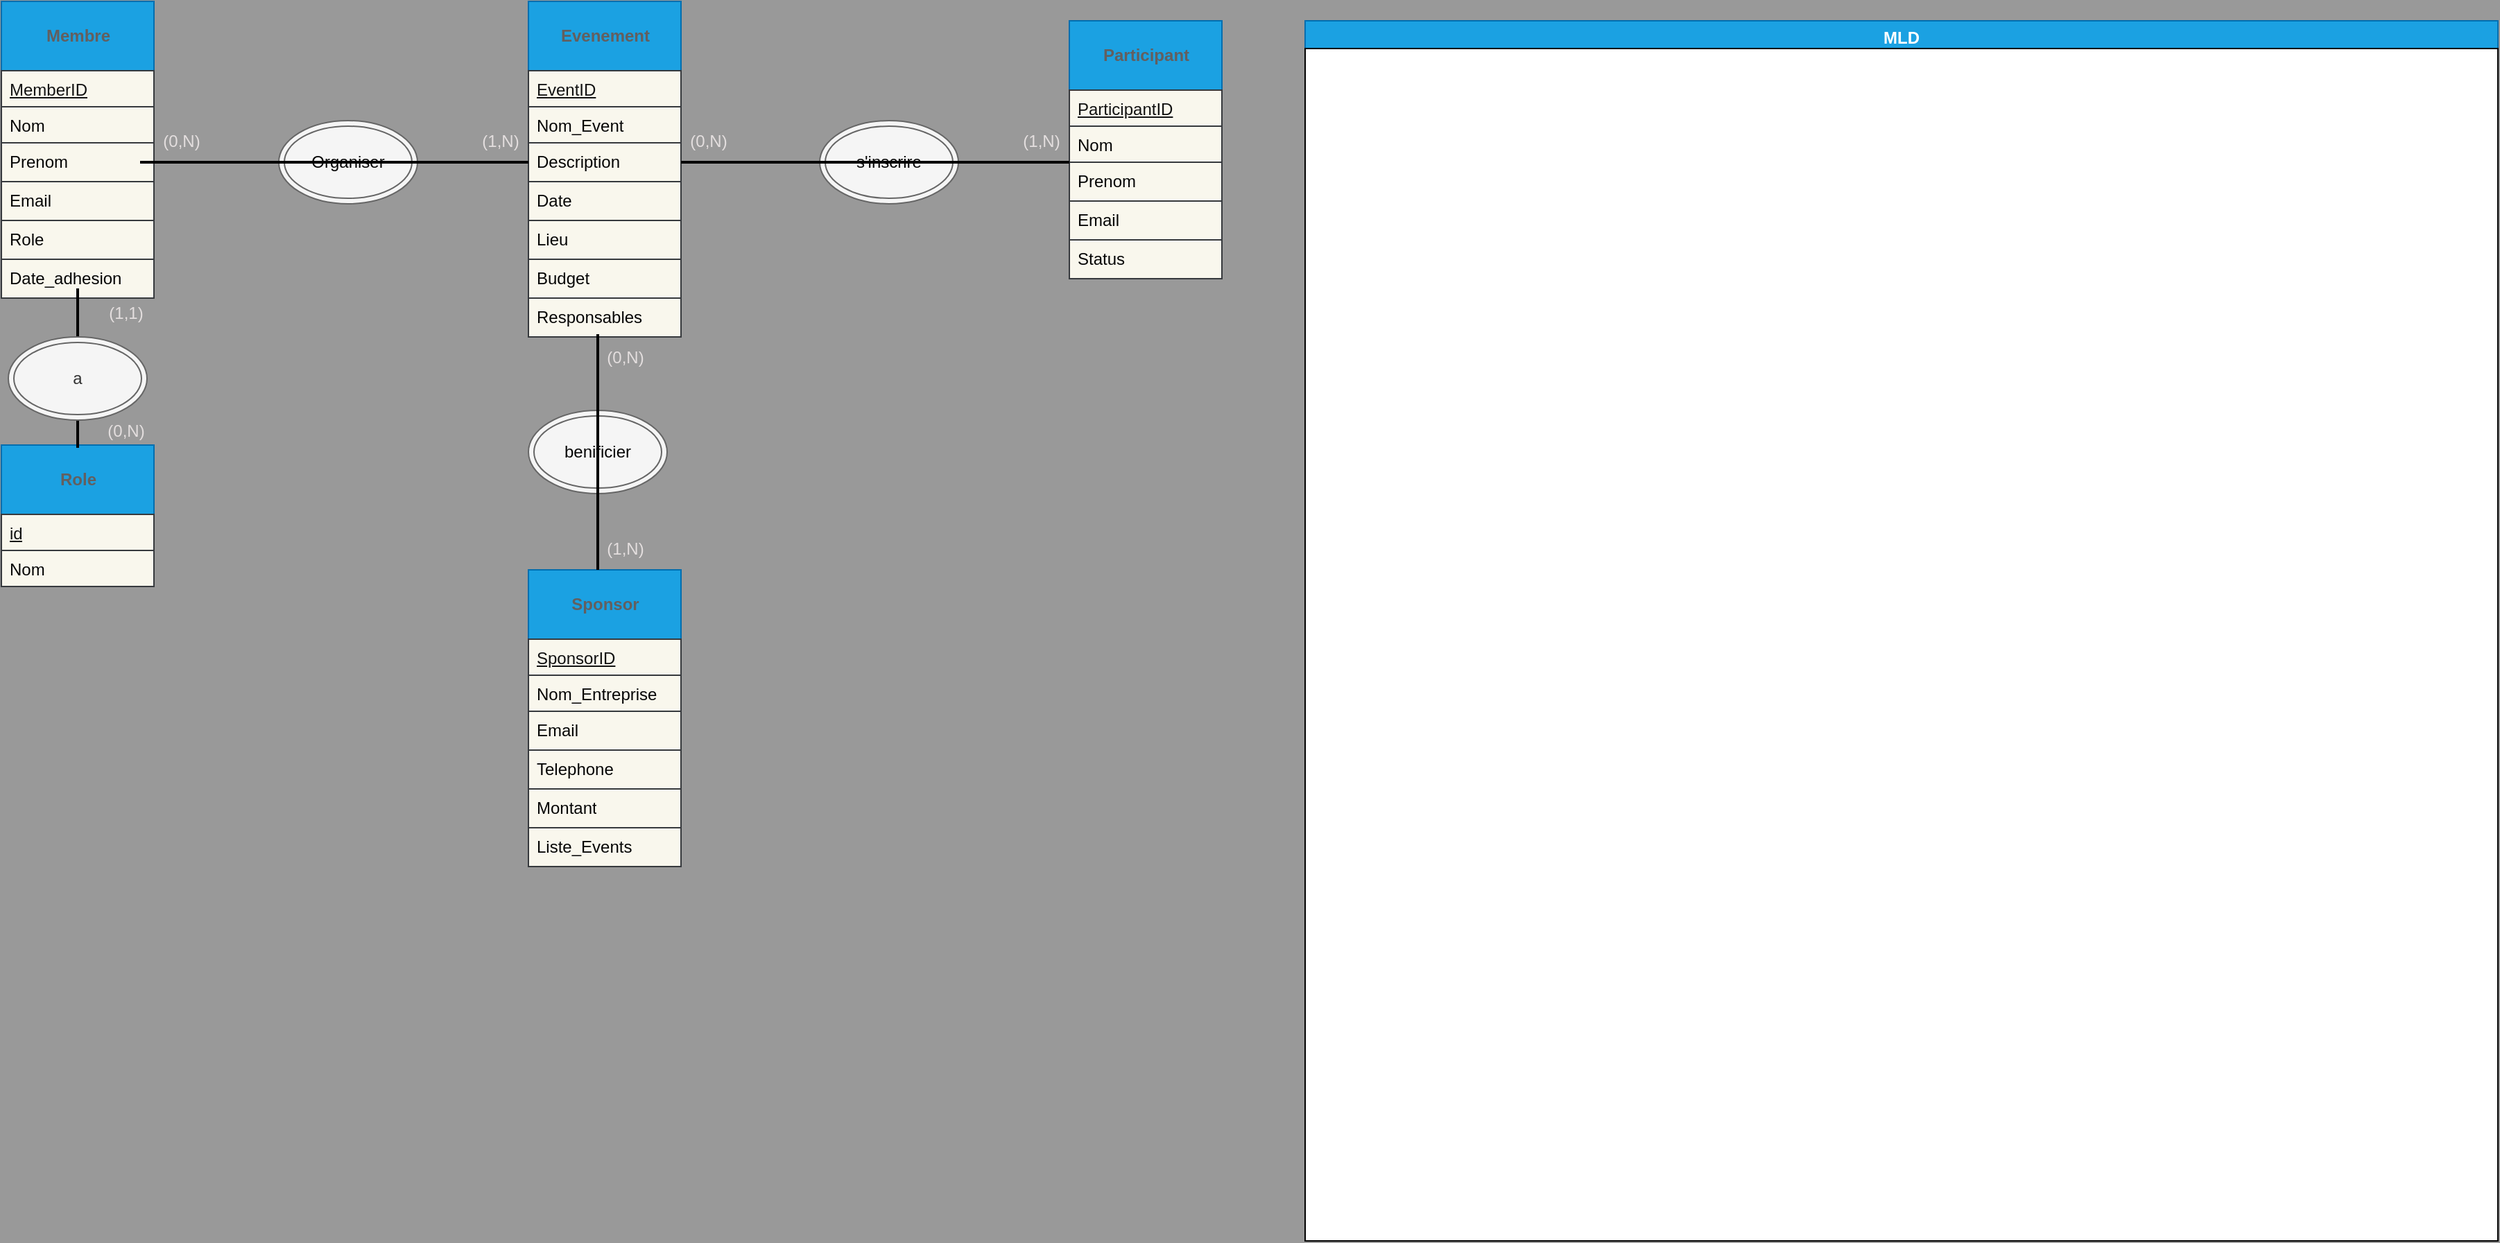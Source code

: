 <mxfile>
    <diagram id="ZrLal-XOiZgCTJbsKCH0" name="Page-1">
        <mxGraphModel dx="1097" dy="716" grid="1" gridSize="10" guides="1" tooltips="1" connect="0" arrows="1" fold="1" page="1" pageScale="1" pageWidth="850" pageHeight="1100" background="#999999" math="0" shadow="0">
            <root>
                <mxCell id="0"/>
                <mxCell id="1" parent="0"/>
                <mxCell id="4" value="&lt;font color=&quot;#635f5f&quot;&gt;&lt;b&gt;Membre&lt;/b&gt;&lt;/font&gt;" style="swimlane;fontStyle=0;childLayout=stackLayout;horizontal=1;startSize=50;fillColor=#1ba1e2;horizontalStack=0;resizeParent=1;resizeParentMax=0;resizeLast=0;collapsible=1;marginBottom=0;html=1;strokeColor=#006EAF;fontColor=#ffffff;" parent="1" vertex="1">
                    <mxGeometry x="130" y="50" width="110" height="214" as="geometry">
                        <mxRectangle x="130" y="110" width="80" height="50" as="alternateBounds"/>
                    </mxGeometry>
                </mxCell>
                <mxCell id="5" value="&lt;font color=&quot;#121212&quot;&gt;&lt;u&gt;MemberID&lt;/u&gt;&lt;/font&gt;" style="text;strokeColor=#36393d;fillColor=#f9f7ed;align=left;verticalAlign=top;spacingLeft=4;spacingRight=4;overflow=hidden;rotatable=0;points=[[0,0.5],[1,0.5]];portConstraint=eastwest;whiteSpace=wrap;html=1;" parent="4" vertex="1">
                    <mxGeometry y="50" width="110" height="26" as="geometry"/>
                </mxCell>
                <mxCell id="6" value="&lt;font color=&quot;#050505&quot;&gt;Nom&lt;/font&gt;" style="text;strokeColor=#36393d;fillColor=#f9f7ed;align=left;verticalAlign=top;spacingLeft=4;spacingRight=4;overflow=hidden;rotatable=0;points=[[0,0.5],[1,0.5]];portConstraint=eastwest;whiteSpace=wrap;html=1;" parent="4" vertex="1">
                    <mxGeometry y="76" width="110" height="26" as="geometry"/>
                </mxCell>
                <mxCell id="27" value="&lt;font color=&quot;#050505&quot;&gt;Prenom&lt;/font&gt;" style="text;strokeColor=#36393d;fillColor=#f9f7ed;align=left;verticalAlign=top;spacingLeft=4;spacingRight=4;overflow=hidden;rotatable=0;points=[[0,0.5],[1,0.5]];portConstraint=eastwest;whiteSpace=wrap;html=1;" parent="4" vertex="1">
                    <mxGeometry y="102" width="110" height="28" as="geometry"/>
                </mxCell>
                <mxCell id="25" value="&lt;font color=&quot;#050505&quot;&gt;Email&lt;/font&gt;" style="text;strokeColor=#36393d;fillColor=#f9f7ed;align=left;verticalAlign=top;spacingLeft=4;spacingRight=4;overflow=hidden;rotatable=0;points=[[0,0.5],[1,0.5]];portConstraint=eastwest;whiteSpace=wrap;html=1;" parent="4" vertex="1">
                    <mxGeometry y="130" width="110" height="28" as="geometry"/>
                </mxCell>
                <mxCell id="7" value="&lt;font color=&quot;#050505&quot;&gt;Role&lt;/font&gt;" style="text;strokeColor=#36393d;fillColor=#f9f7ed;align=left;verticalAlign=top;spacingLeft=4;spacingRight=4;overflow=hidden;rotatable=0;points=[[0,0.5],[1,0.5]];portConstraint=eastwest;whiteSpace=wrap;html=1;" parent="4" vertex="1">
                    <mxGeometry y="158" width="110" height="28" as="geometry"/>
                </mxCell>
                <mxCell id="26" value="&lt;font color=&quot;#050505&quot;&gt;Date_adhesion&lt;/font&gt;" style="text;strokeColor=#36393d;fillColor=#f9f7ed;align=left;verticalAlign=top;spacingLeft=4;spacingRight=4;overflow=hidden;rotatable=0;points=[[0,0.5],[1,0.5]];portConstraint=eastwest;whiteSpace=wrap;html=1;" parent="4" vertex="1">
                    <mxGeometry y="186" width="110" height="28" as="geometry"/>
                </mxCell>
                <mxCell id="28" value="&lt;font color=&quot;#635f5f&quot;&gt;&lt;b&gt;Evenement&lt;/b&gt;&lt;/font&gt;" style="swimlane;fontStyle=0;childLayout=stackLayout;horizontal=1;startSize=50;fillColor=#1ba1e2;horizontalStack=0;resizeParent=1;resizeParentMax=0;resizeLast=0;collapsible=1;marginBottom=0;html=1;strokeColor=#006EAF;fontColor=#ffffff;" parent="1" vertex="1">
                    <mxGeometry x="510" y="50" width="110" height="242" as="geometry">
                        <mxRectangle x="130" y="110" width="80" height="50" as="alternateBounds"/>
                    </mxGeometry>
                </mxCell>
                <mxCell id="29" value="&lt;font color=&quot;#121212&quot;&gt;&lt;u&gt;EventID&lt;/u&gt;&lt;/font&gt;" style="text;strokeColor=#36393d;fillColor=#f9f7ed;align=left;verticalAlign=top;spacingLeft=4;spacingRight=4;overflow=hidden;rotatable=0;points=[[0,0.5],[1,0.5]];portConstraint=eastwest;whiteSpace=wrap;html=1;" parent="28" vertex="1">
                    <mxGeometry y="50" width="110" height="26" as="geometry"/>
                </mxCell>
                <mxCell id="30" value="&lt;font color=&quot;#050505&quot;&gt;Nom_Event&lt;/font&gt;" style="text;strokeColor=#36393d;fillColor=#f9f7ed;align=left;verticalAlign=top;spacingLeft=4;spacingRight=4;overflow=hidden;rotatable=0;points=[[0,0.5],[1,0.5]];portConstraint=eastwest;whiteSpace=wrap;html=1;" parent="28" vertex="1">
                    <mxGeometry y="76" width="110" height="26" as="geometry"/>
                </mxCell>
                <mxCell id="31" value="&lt;font color=&quot;#050505&quot;&gt;Description&lt;/font&gt;" style="text;strokeColor=#36393d;fillColor=#f9f7ed;align=left;verticalAlign=top;spacingLeft=4;spacingRight=4;overflow=hidden;rotatable=0;points=[[0,0.5],[1,0.5]];portConstraint=eastwest;whiteSpace=wrap;html=1;" parent="28" vertex="1">
                    <mxGeometry y="102" width="110" height="28" as="geometry"/>
                </mxCell>
                <mxCell id="32" value="&lt;font color=&quot;#050505&quot;&gt;Date&lt;/font&gt;" style="text;strokeColor=#36393d;fillColor=#f9f7ed;align=left;verticalAlign=top;spacingLeft=4;spacingRight=4;overflow=hidden;rotatable=0;points=[[0,0.5],[1,0.5]];portConstraint=eastwest;whiteSpace=wrap;html=1;" parent="28" vertex="1">
                    <mxGeometry y="130" width="110" height="28" as="geometry"/>
                </mxCell>
                <mxCell id="33" value="&lt;font color=&quot;#050505&quot;&gt;Lieu&lt;/font&gt;" style="text;strokeColor=#36393d;fillColor=#f9f7ed;align=left;verticalAlign=top;spacingLeft=4;spacingRight=4;overflow=hidden;rotatable=0;points=[[0,0.5],[1,0.5]];portConstraint=eastwest;whiteSpace=wrap;html=1;" parent="28" vertex="1">
                    <mxGeometry y="158" width="110" height="28" as="geometry"/>
                </mxCell>
                <mxCell id="34" value="&lt;font color=&quot;#050505&quot;&gt;Budget&lt;/font&gt;" style="text;strokeColor=#36393d;fillColor=#f9f7ed;align=left;verticalAlign=top;spacingLeft=4;spacingRight=4;overflow=hidden;rotatable=0;points=[[0,0.5],[1,0.5]];portConstraint=eastwest;whiteSpace=wrap;html=1;" parent="28" vertex="1">
                    <mxGeometry y="186" width="110" height="28" as="geometry"/>
                </mxCell>
                <mxCell id="35" value="&lt;font color=&quot;#050505&quot;&gt;Responsables&lt;/font&gt;" style="text;strokeColor=#36393d;fillColor=#f9f7ed;align=left;verticalAlign=top;spacingLeft=4;spacingRight=4;overflow=hidden;rotatable=0;points=[[0,0.5],[1,0.5]];portConstraint=eastwest;whiteSpace=wrap;html=1;" parent="28" vertex="1">
                    <mxGeometry y="214" width="110" height="28" as="geometry"/>
                </mxCell>
                <mxCell id="36" value="&lt;font color=&quot;#635f5f&quot;&gt;&lt;b&gt;Sponsor&lt;/b&gt;&lt;/font&gt;" style="swimlane;fontStyle=0;childLayout=stackLayout;horizontal=1;startSize=50;fillColor=#1ba1e2;horizontalStack=0;resizeParent=1;resizeParentMax=0;resizeLast=0;collapsible=1;marginBottom=0;html=1;strokeColor=#006EAF;fontColor=#ffffff;" parent="1" vertex="1">
                    <mxGeometry x="510" y="460" width="110" height="214" as="geometry">
                        <mxRectangle x="130" y="110" width="80" height="50" as="alternateBounds"/>
                    </mxGeometry>
                </mxCell>
                <mxCell id="37" value="&lt;font color=&quot;#121212&quot;&gt;&lt;u&gt;SponsorID&lt;/u&gt;&lt;/font&gt;" style="text;strokeColor=#36393d;fillColor=#f9f7ed;align=left;verticalAlign=top;spacingLeft=4;spacingRight=4;overflow=hidden;rotatable=0;points=[[0,0.5],[1,0.5]];portConstraint=eastwest;whiteSpace=wrap;html=1;" parent="36" vertex="1">
                    <mxGeometry y="50" width="110" height="26" as="geometry"/>
                </mxCell>
                <mxCell id="38" value="&lt;font color=&quot;#050505&quot;&gt;Nom_Entreprise&lt;/font&gt;" style="text;strokeColor=#36393d;fillColor=#f9f7ed;align=left;verticalAlign=top;spacingLeft=4;spacingRight=4;overflow=hidden;rotatable=0;points=[[0,0.5],[1,0.5]];portConstraint=eastwest;whiteSpace=wrap;html=1;" parent="36" vertex="1">
                    <mxGeometry y="76" width="110" height="26" as="geometry"/>
                </mxCell>
                <mxCell id="40" value="&lt;font color=&quot;#050505&quot;&gt;Email&lt;/font&gt;" style="text;strokeColor=#36393d;fillColor=#f9f7ed;align=left;verticalAlign=top;spacingLeft=4;spacingRight=4;overflow=hidden;rotatable=0;points=[[0,0.5],[1,0.5]];portConstraint=eastwest;whiteSpace=wrap;html=1;" parent="36" vertex="1">
                    <mxGeometry y="102" width="110" height="28" as="geometry"/>
                </mxCell>
                <mxCell id="41" value="&lt;font color=&quot;#050505&quot;&gt;Telephone&lt;/font&gt;" style="text;strokeColor=#36393d;fillColor=#f9f7ed;align=left;verticalAlign=top;spacingLeft=4;spacingRight=4;overflow=hidden;rotatable=0;points=[[0,0.5],[1,0.5]];portConstraint=eastwest;whiteSpace=wrap;html=1;" parent="36" vertex="1">
                    <mxGeometry y="130" width="110" height="28" as="geometry"/>
                </mxCell>
                <mxCell id="42" value="&lt;font color=&quot;#050505&quot;&gt;Montant&lt;/font&gt;" style="text;strokeColor=#36393d;fillColor=#f9f7ed;align=left;verticalAlign=top;spacingLeft=4;spacingRight=4;overflow=hidden;rotatable=0;points=[[0,0.5],[1,0.5]];portConstraint=eastwest;whiteSpace=wrap;html=1;" parent="36" vertex="1">
                    <mxGeometry y="158" width="110" height="28" as="geometry"/>
                </mxCell>
                <mxCell id="43" value="&lt;font color=&quot;#050505&quot;&gt;Liste_Events&lt;/font&gt;" style="text;strokeColor=#36393d;fillColor=#f9f7ed;align=left;verticalAlign=top;spacingLeft=4;spacingRight=4;overflow=hidden;rotatable=0;points=[[0,0.5],[1,0.5]];portConstraint=eastwest;whiteSpace=wrap;html=1;" parent="36" vertex="1">
                    <mxGeometry y="186" width="110" height="28" as="geometry"/>
                </mxCell>
                <mxCell id="44" value="&lt;font color=&quot;#635f5f&quot;&gt;&lt;b&gt;Participant&lt;/b&gt;&lt;/font&gt;" style="swimlane;fontStyle=0;childLayout=stackLayout;horizontal=1;startSize=50;fillColor=#1ba1e2;horizontalStack=0;resizeParent=1;resizeParentMax=0;resizeLast=0;collapsible=1;marginBottom=0;html=1;strokeColor=#006EAF;fontColor=#ffffff;" parent="1" vertex="1">
                    <mxGeometry x="900" y="64" width="110" height="186" as="geometry">
                        <mxRectangle x="130" y="110" width="80" height="50" as="alternateBounds"/>
                    </mxGeometry>
                </mxCell>
                <mxCell id="45" value="&lt;font color=&quot;#121212&quot;&gt;&lt;u&gt;ParticipantID&lt;/u&gt;&lt;/font&gt;" style="text;strokeColor=#36393d;fillColor=#f9f7ed;align=left;verticalAlign=top;spacingLeft=4;spacingRight=4;overflow=hidden;rotatable=0;points=[[0,0.5],[1,0.5]];portConstraint=eastwest;whiteSpace=wrap;html=1;" parent="44" vertex="1">
                    <mxGeometry y="50" width="110" height="26" as="geometry"/>
                </mxCell>
                <mxCell id="46" value="&lt;font color=&quot;#050505&quot;&gt;Nom&lt;/font&gt;" style="text;strokeColor=#36393d;fillColor=#f9f7ed;align=left;verticalAlign=top;spacingLeft=4;spacingRight=4;overflow=hidden;rotatable=0;points=[[0,0.5],[1,0.5]];portConstraint=eastwest;whiteSpace=wrap;html=1;" parent="44" vertex="1">
                    <mxGeometry y="76" width="110" height="26" as="geometry"/>
                </mxCell>
                <mxCell id="47" value="&lt;font color=&quot;#050505&quot;&gt;Prenom&lt;/font&gt;" style="text;strokeColor=#36393d;fillColor=#f9f7ed;align=left;verticalAlign=top;spacingLeft=4;spacingRight=4;overflow=hidden;rotatable=0;points=[[0,0.5],[1,0.5]];portConstraint=eastwest;whiteSpace=wrap;html=1;" parent="44" vertex="1">
                    <mxGeometry y="102" width="110" height="28" as="geometry"/>
                </mxCell>
                <mxCell id="48" value="&lt;font color=&quot;#050505&quot;&gt;Email&lt;/font&gt;" style="text;strokeColor=#36393d;fillColor=#f9f7ed;align=left;verticalAlign=top;spacingLeft=4;spacingRight=4;overflow=hidden;rotatable=0;points=[[0,0.5],[1,0.5]];portConstraint=eastwest;whiteSpace=wrap;html=1;" parent="44" vertex="1">
                    <mxGeometry y="130" width="110" height="28" as="geometry"/>
                </mxCell>
                <mxCell id="49" value="&lt;font color=&quot;#050505&quot;&gt;Status&lt;/font&gt;" style="text;strokeColor=#36393d;fillColor=#f9f7ed;align=left;verticalAlign=top;spacingLeft=4;spacingRight=4;overflow=hidden;rotatable=0;points=[[0,0.5],[1,0.5]];portConstraint=eastwest;whiteSpace=wrap;html=1;" parent="44" vertex="1">
                    <mxGeometry y="158" width="110" height="28" as="geometry"/>
                </mxCell>
                <mxCell id="52" value="" style="ellipse;shape=doubleEllipse;whiteSpace=wrap;html=1;fontColor=#333333;fillColor=#f5f5f5;strokeColor=#666666;" parent="1" vertex="1">
                    <mxGeometry x="330" y="136" width="100" height="60" as="geometry"/>
                </mxCell>
                <mxCell id="53" value="" style="line;strokeWidth=2;html=1;fontColor=#050505;" parent="1" vertex="1">
                    <mxGeometry x="230" y="161" width="280" height="10" as="geometry"/>
                </mxCell>
                <mxCell id="54" value="Organiser" style="text;strokeColor=none;align=center;fillColor=none;html=1;verticalAlign=middle;whiteSpace=wrap;rounded=0;fontColor=#050505;" parent="1" vertex="1">
                    <mxGeometry x="350" y="151" width="60" height="30" as="geometry"/>
                </mxCell>
                <mxCell id="55" value="" style="ellipse;shape=doubleEllipse;whiteSpace=wrap;html=1;fontColor=#333333;fillColor=#f5f5f5;strokeColor=#666666;" parent="1" vertex="1">
                    <mxGeometry x="720" y="136" width="100" height="60" as="geometry"/>
                </mxCell>
                <mxCell id="56" value="" style="line;strokeWidth=2;html=1;fontColor=#050505;" parent="1" vertex="1">
                    <mxGeometry x="620" y="161" width="280" height="10" as="geometry"/>
                </mxCell>
                <mxCell id="57" value="s'inscrire" style="text;strokeColor=none;align=center;fillColor=none;html=1;verticalAlign=middle;whiteSpace=wrap;rounded=0;fontColor=#050505;" parent="1" vertex="1">
                    <mxGeometry x="740" y="151" width="60" height="30" as="geometry"/>
                </mxCell>
                <mxCell id="64" value="" style="ellipse;shape=doubleEllipse;whiteSpace=wrap;html=1;fontColor=#333333;fillColor=#f5f5f5;strokeColor=#666666;" parent="1" vertex="1">
                    <mxGeometry x="510" y="345" width="100" height="60" as="geometry"/>
                </mxCell>
                <mxCell id="65" value="" style="line;strokeWidth=2;html=1;fontColor=#050505;rotation=90;" parent="1" vertex="1">
                    <mxGeometry x="475" y="370" width="170" height="10" as="geometry"/>
                </mxCell>
                <mxCell id="66" value="benificier" style="text;strokeColor=none;align=center;fillColor=none;html=1;verticalAlign=middle;whiteSpace=wrap;rounded=0;fontColor=#050505;" parent="1" vertex="1">
                    <mxGeometry x="530" y="360" width="60" height="30" as="geometry"/>
                </mxCell>
                <mxCell id="68" value="&lt;font color=&quot;#e3dede&quot;&gt;(0,N)&lt;/font&gt;" style="text;strokeColor=none;align=center;fillColor=none;html=1;verticalAlign=middle;whiteSpace=wrap;rounded=0;fontColor=#050505;" parent="1" vertex="1">
                    <mxGeometry x="230" y="136" width="60" height="30" as="geometry"/>
                </mxCell>
                <mxCell id="69" value="&lt;font color=&quot;#e3dede&quot;&gt;(1,N)&lt;/font&gt;" style="text;strokeColor=none;align=center;fillColor=none;html=1;verticalAlign=middle;whiteSpace=wrap;rounded=0;fontColor=#050505;" parent="1" vertex="1">
                    <mxGeometry x="460" y="136" width="60" height="30" as="geometry"/>
                </mxCell>
                <mxCell id="70" value="&lt;font color=&quot;#e3dede&quot;&gt;(0,N)&lt;/font&gt;" style="text;strokeColor=none;align=center;fillColor=none;html=1;verticalAlign=middle;whiteSpace=wrap;rounded=0;fontColor=#050505;" parent="1" vertex="1">
                    <mxGeometry x="610" y="136" width="60" height="30" as="geometry"/>
                </mxCell>
                <mxCell id="71" value="&lt;font color=&quot;#e3dede&quot;&gt;(1,N)&lt;/font&gt;" style="text;strokeColor=none;align=center;fillColor=none;html=1;verticalAlign=middle;whiteSpace=wrap;rounded=0;fontColor=#050505;" parent="1" vertex="1">
                    <mxGeometry x="850" y="136" width="60" height="30" as="geometry"/>
                </mxCell>
                <mxCell id="72" value="&lt;font color=&quot;#e3dede&quot;&gt;(0,N)&lt;/font&gt;" style="text;strokeColor=none;align=center;fillColor=none;html=1;verticalAlign=middle;whiteSpace=wrap;rounded=0;fontColor=#050505;" parent="1" vertex="1">
                    <mxGeometry x="550" y="292" width="60" height="30" as="geometry"/>
                </mxCell>
                <mxCell id="73" value="&lt;font color=&quot;#e3dede&quot;&gt;(1,N)&lt;/font&gt;" style="text;strokeColor=none;align=center;fillColor=none;html=1;verticalAlign=middle;whiteSpace=wrap;rounded=0;fontColor=#050505;" parent="1" vertex="1">
                    <mxGeometry x="550" y="430" width="60" height="30" as="geometry"/>
                </mxCell>
                <mxCell id="74" value="MLD" style="swimlane;fillColor=#1ba1e2;fontColor=#ffffff;strokeColor=#006EAF;" parent="1" vertex="1">
                    <mxGeometry x="1070" y="64" width="860" height="880" as="geometry"/>
                </mxCell>
                <mxCell id="76" value="" style="whiteSpace=wrap;html=1;aspect=fixed;" parent="74" vertex="1">
                    <mxGeometry y="20" width="860" height="860" as="geometry"/>
                </mxCell>
                <mxCell id="59" value="&lt;font style=&quot;font-size: 20px;&quot; color=&quot;#ffffff&quot;&gt;Membres(&lt;u&gt;MemberID&lt;/u&gt;, Nom, Prenom, Email, Role, Date_adhesion, #Role_id)&lt;/font&gt;" style="text;html=1;align=center;verticalAlign=middle;resizable=0;points=[];autosize=1;strokeColor=none;fillColor=none;fontColor=#050505;strokeWidth=7;" parent="74" vertex="1">
                    <mxGeometry x="5" y="66" width="700" height="40" as="geometry"/>
                </mxCell>
                <mxCell id="77" value="&lt;font style=&quot;font-size: 20px;&quot; color=&quot;#ffffff&quot;&gt;Evenements(&lt;u&gt;EventID&lt;/u&gt;, Nom_Event, Description, Date, Lieu, Budget, Responsables)&lt;/font&gt;" style="text;html=1;align=center;verticalAlign=middle;resizable=0;points=[];autosize=1;strokeColor=none;fillColor=none;fontColor=#050505;strokeWidth=7;" parent="74" vertex="1">
                    <mxGeometry x="5" y="120" width="760" height="40" as="geometry"/>
                </mxCell>
                <mxCell id="78" value="&lt;font style=&quot;font-size: 20px;&quot; color=&quot;#ffffff&quot;&gt;EventMembres(#EventID, #MemberID)&lt;/font&gt;" style="text;html=1;align=center;verticalAlign=middle;resizable=0;points=[];autosize=1;strokeColor=none;fillColor=none;fontColor=#050505;strokeWidth=7;" parent="74" vertex="1">
                    <mxGeometry x="5" y="276" width="370" height="40" as="geometry"/>
                </mxCell>
                <mxCell id="79" value="&lt;font style=&quot;font-size: 20px;&quot; color=&quot;#ffffff&quot;&gt;Participants(&lt;u&gt;ParticipantID&lt;/u&gt;, Nom, Prenom, Email, Status)&lt;/font&gt;" style="text;html=1;align=center;verticalAlign=middle;resizable=0;points=[];autosize=1;strokeColor=none;fillColor=none;fontColor=#050505;strokeWidth=7;" parent="74" vertex="1">
                    <mxGeometry x="5" y="170" width="520" height="40" as="geometry"/>
                </mxCell>
                <mxCell id="81" value="&lt;font style=&quot;font-size: 20px;&quot; color=&quot;#ffffff&quot;&gt;EventParticipants(#EventID, #ParticipantID)&lt;/font&gt;" style="text;html=1;align=center;verticalAlign=middle;resizable=0;points=[];autosize=1;strokeColor=none;fillColor=none;fontColor=#050505;strokeWidth=7;" parent="74" vertex="1">
                    <mxGeometry x="5" y="326" width="410" height="40" as="geometry"/>
                </mxCell>
                <mxCell id="82" value="&lt;font style=&quot;font-size: 20px;&quot; color=&quot;#ffffff&quot;&gt;EventSponsors(#EventID, #SponsorID)&lt;/font&gt;" style="text;html=1;align=center;verticalAlign=middle;resizable=0;points=[];autosize=1;strokeColor=none;fillColor=none;fontColor=#050505;strokeWidth=7;" parent="74" vertex="1">
                    <mxGeometry x="5" y="376" width="370" height="40" as="geometry"/>
                </mxCell>
                <mxCell id="83" value="&lt;font style=&quot;font-size: 20px;&quot; color=&quot;#ffffff&quot;&gt;Sponsors(&lt;u&gt;SponsorID&lt;/u&gt;, Nom_Entreprise, Email, Telephone, Montant, Liste_Events)&lt;/font&gt;" style="text;html=1;align=center;verticalAlign=middle;resizable=0;points=[];autosize=1;strokeColor=none;fillColor=none;fontColor=#050505;strokeWidth=7;" parent="74" vertex="1">
                    <mxGeometry x="5" y="216" width="740" height="40" as="geometry"/>
                </mxCell>
                <mxCell id="84" value="&lt;font color=&quot;#635f5f&quot;&gt;&lt;b&gt;Role&lt;/b&gt;&lt;/font&gt;" style="swimlane;fontStyle=0;childLayout=stackLayout;horizontal=1;startSize=50;fillColor=#1ba1e2;horizontalStack=0;resizeParent=1;resizeParentMax=0;resizeLast=0;collapsible=1;marginBottom=0;html=1;strokeColor=#006EAF;fontColor=#ffffff;" vertex="1" parent="1">
                    <mxGeometry x="130" y="370" width="110" height="102" as="geometry">
                        <mxRectangle x="130" y="110" width="80" height="50" as="alternateBounds"/>
                    </mxGeometry>
                </mxCell>
                <mxCell id="85" value="&lt;font color=&quot;#121212&quot;&gt;&lt;u&gt;id&lt;/u&gt;&lt;/font&gt;" style="text;strokeColor=#36393d;fillColor=#f9f7ed;align=left;verticalAlign=top;spacingLeft=4;spacingRight=4;overflow=hidden;rotatable=0;points=[[0,0.5],[1,0.5]];portConstraint=eastwest;whiteSpace=wrap;html=1;" vertex="1" parent="84">
                    <mxGeometry y="50" width="110" height="26" as="geometry"/>
                </mxCell>
                <mxCell id="86" value="&lt;font color=&quot;#050505&quot;&gt;Nom&lt;/font&gt;" style="text;strokeColor=#36393d;fillColor=#f9f7ed;align=left;verticalAlign=top;spacingLeft=4;spacingRight=4;overflow=hidden;rotatable=0;points=[[0,0.5],[1,0.5]];portConstraint=eastwest;whiteSpace=wrap;html=1;" vertex="1" parent="84">
                    <mxGeometry y="76" width="110" height="26" as="geometry"/>
                </mxCell>
                <mxCell id="91" value="" style="line;strokeWidth=2;html=1;fontColor=#050505;rotation=90;" vertex="1" parent="1">
                    <mxGeometry x="127.5" y="309.5" width="115" height="10" as="geometry"/>
                </mxCell>
                <mxCell id="92" value="Organiser" style="text;strokeColor=none;align=center;fillColor=none;html=1;verticalAlign=middle;whiteSpace=wrap;rounded=0;fontColor=#050505;" vertex="1" parent="1">
                    <mxGeometry x="155" y="307" width="60" height="30" as="geometry"/>
                </mxCell>
                <mxCell id="93" value="a" style="ellipse;shape=doubleEllipse;whiteSpace=wrap;html=1;fontColor=#333333;fillColor=#f5f5f5;strokeColor=#666666;" vertex="1" parent="1">
                    <mxGeometry x="135" y="292" width="100" height="60" as="geometry"/>
                </mxCell>
                <mxCell id="94" value="&lt;font color=&quot;#e3dede&quot;&gt;(0,N)&lt;/font&gt;" style="text;strokeColor=none;align=center;fillColor=none;html=1;verticalAlign=middle;whiteSpace=wrap;rounded=0;fontColor=#050505;" vertex="1" parent="1">
                    <mxGeometry x="190" y="345" width="60" height="30" as="geometry"/>
                </mxCell>
                <mxCell id="95" value="&lt;font color=&quot;#e3dede&quot;&gt;(1,1)&lt;/font&gt;" style="text;strokeColor=none;align=center;fillColor=none;html=1;verticalAlign=middle;whiteSpace=wrap;rounded=0;fontColor=#050505;" vertex="1" parent="1">
                    <mxGeometry x="190" y="260" width="60" height="30" as="geometry"/>
                </mxCell>
            </root>
        </mxGraphModel>
    </diagram>
</mxfile>